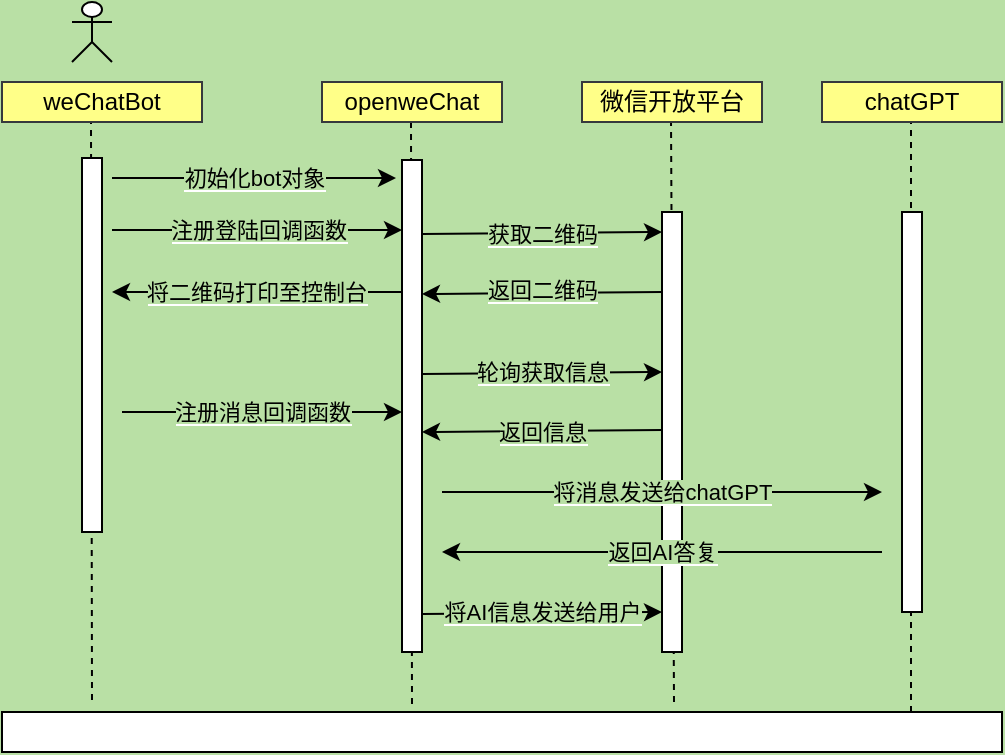 <mxfile version="20.8.13" type="github">
  <diagram name="第 1 页" id="avZ2fyNiAIYyVJhtNdak">
    <mxGraphModel dx="954" dy="534" grid="0" gridSize="10" guides="1" tooltips="1" connect="0" arrows="1" fold="1" page="1" pageScale="1" pageWidth="827" pageHeight="1169" background="#B9E0A5" math="0" shadow="0">
      <root>
        <mxCell id="0" />
        <mxCell id="1" parent="0" />
        <mxCell id="lABieaH--rDoVOybhZKd-36" value="" style="endArrow=none;html=1;rounded=1;fontColor=#000000;endFill=0;dashed=1;exitX=0.909;exitY=0;exitDx=0;exitDy=0;exitPerimeter=0;strokeWidth=1;" parent="1" edge="1" source="lABieaH--rDoVOybhZKd-29">
          <mxGeometry relative="1" as="geometry">
            <mxPoint x="515" y="364" as="sourcePoint" />
            <mxPoint x="514.5" y="100" as="targetPoint" />
            <mxPoint as="offset" />
          </mxGeometry>
        </mxCell>
        <mxCell id="lABieaH--rDoVOybhZKd-35" value="" style="endArrow=none;html=1;rounded=1;fontColor=#000000;endFill=0;dashed=1;exitX=0.672;exitY=-0.25;exitDx=0;exitDy=0;exitPerimeter=0;strokeWidth=1;" parent="1" edge="1" source="lABieaH--rDoVOybhZKd-29">
          <mxGeometry relative="1" as="geometry">
            <mxPoint x="395" y="362" as="sourcePoint" />
            <mxPoint x="394.5" y="98" as="targetPoint" />
            <mxPoint as="offset" />
          </mxGeometry>
        </mxCell>
        <mxCell id="lABieaH--rDoVOybhZKd-34" value="" style="endArrow=none;html=1;rounded=1;fontColor=#000000;endFill=0;dashed=1;exitX=0.41;exitY=-0.2;exitDx=0;exitDy=0;exitPerimeter=0;strokeWidth=1;" parent="1" edge="1" source="lABieaH--rDoVOybhZKd-29">
          <mxGeometry relative="1" as="geometry">
            <mxPoint x="265" y="364" as="sourcePoint" />
            <mxPoint x="264.5" y="100" as="targetPoint" />
            <mxPoint as="offset" />
          </mxGeometry>
        </mxCell>
        <mxCell id="lABieaH--rDoVOybhZKd-31" value="" style="endArrow=none;html=1;rounded=1;fontColor=#000000;endFill=0;dashed=1;exitX=0.09;exitY=-0.3;exitDx=0;exitDy=0;exitPerimeter=0;strokeWidth=1;" parent="1" source="lABieaH--rDoVOybhZKd-29" edge="1">
          <mxGeometry relative="1" as="geometry">
            <mxPoint x="104.5" y="166" as="sourcePoint" />
            <mxPoint x="104.5" y="100" as="targetPoint" />
            <mxPoint as="offset" />
          </mxGeometry>
        </mxCell>
        <mxCell id="lABieaH--rDoVOybhZKd-1" value="" style="shape=umlActor;verticalLabelPosition=bottom;verticalAlign=top;html=1;outlineConnect=0;" parent="1" vertex="1">
          <mxGeometry x="95" y="40" width="20" height="30" as="geometry" />
        </mxCell>
        <mxCell id="lABieaH--rDoVOybhZKd-2" value="weChatBot" style="rounded=0;whiteSpace=wrap;html=1;fillColor=#ffff88;strokeColor=#36393d;" parent="1" vertex="1">
          <mxGeometry x="60" y="80" width="100" height="20" as="geometry" />
        </mxCell>
        <mxCell id="lABieaH--rDoVOybhZKd-7" value="" style="rounded=0;whiteSpace=wrap;html=1;fontColor=#FFD966;" parent="1" vertex="1">
          <mxGeometry x="100" y="118" width="10" height="187" as="geometry" />
        </mxCell>
        <mxCell id="lABieaH--rDoVOybhZKd-9" value="&lt;font color=&quot;#000000&quot;&gt;openweChat&lt;/font&gt;" style="rounded=0;whiteSpace=wrap;html=1;fillColor=#ffff88;strokeColor=#36393d;" parent="1" vertex="1">
          <mxGeometry x="220" y="80" width="90" height="20" as="geometry" />
        </mxCell>
        <mxCell id="lABieaH--rDoVOybhZKd-10" value="" style="rounded=0;whiteSpace=wrap;html=1;fontColor=#FFD966;" parent="1" vertex="1">
          <mxGeometry x="260" y="119" width="10" height="246" as="geometry" />
        </mxCell>
        <mxCell id="lABieaH--rDoVOybhZKd-11" value="&lt;span style=&quot;background-color: rgb(185, 224, 165);&quot;&gt;注册登陆回调函数&lt;/span&gt;" style="endArrow=classic;html=1;rounded=0;fontColor=#000000;" parent="1" edge="1">
          <mxGeometry relative="1" as="geometry">
            <mxPoint x="115" y="154" as="sourcePoint" />
            <mxPoint x="260" y="154" as="targetPoint" />
            <mxPoint as="offset" />
          </mxGeometry>
        </mxCell>
        <mxCell id="lABieaH--rDoVOybhZKd-14" value="&lt;font color=&quot;#000000&quot;&gt;微信开放平台&lt;/font&gt;" style="rounded=0;whiteSpace=wrap;html=1;fillColor=#ffff88;strokeColor=#36393d;" parent="1" vertex="1">
          <mxGeometry x="350" y="80" width="90" height="20" as="geometry" />
        </mxCell>
        <mxCell id="lABieaH--rDoVOybhZKd-15" value="" style="rounded=0;whiteSpace=wrap;html=1;fontColor=#FFD966;" parent="1" vertex="1">
          <mxGeometry x="390" y="145" width="10" height="220" as="geometry" />
        </mxCell>
        <mxCell id="lABieaH--rDoVOybhZKd-16" value="&lt;span style=&quot;background-color: rgb(185, 224, 165);&quot;&gt;获取二维码&lt;/span&gt;" style="endArrow=classic;html=1;rounded=0;fontColor=#000000;" parent="1" edge="1">
          <mxGeometry relative="1" as="geometry">
            <mxPoint x="270" y="156" as="sourcePoint" />
            <mxPoint x="390" y="155" as="targetPoint" />
            <mxPoint as="offset" />
          </mxGeometry>
        </mxCell>
        <mxCell id="lABieaH--rDoVOybhZKd-17" value="&lt;span style=&quot;background-color: rgb(185, 224, 165);&quot;&gt;返回二维码&lt;/span&gt;" style="endArrow=classic;html=1;rounded=0;fontColor=#000000;" parent="1" edge="1">
          <mxGeometry x="0.0" relative="1" as="geometry">
            <mxPoint x="390" y="185" as="sourcePoint" />
            <mxPoint x="270" y="186" as="targetPoint" />
            <mxPoint y="-1" as="offset" />
          </mxGeometry>
        </mxCell>
        <mxCell id="lABieaH--rDoVOybhZKd-18" value="&lt;span style=&quot;background-color: rgb(185, 224, 165);&quot;&gt;将二维码打印至控制台&lt;/span&gt;" style="endArrow=classic;html=1;rounded=0;fontColor=#000000;" parent="1" edge="1">
          <mxGeometry x="0.007" relative="1" as="geometry">
            <mxPoint x="260" y="185" as="sourcePoint" />
            <mxPoint x="115" y="185" as="targetPoint" />
            <mxPoint as="offset" />
          </mxGeometry>
        </mxCell>
        <mxCell id="lABieaH--rDoVOybhZKd-20" value="&lt;font color=&quot;#000000&quot;&gt;chatGPT&lt;/font&gt;" style="rounded=0;whiteSpace=wrap;html=1;fillColor=#ffff88;strokeColor=#36393d;" parent="1" vertex="1">
          <mxGeometry x="470" y="80" width="90" height="20" as="geometry" />
        </mxCell>
        <mxCell id="lABieaH--rDoVOybhZKd-21" value="&lt;span style=&quot;background-color: rgb(185, 224, 165);&quot;&gt;注册消息回调函数&lt;/span&gt;" style="endArrow=classic;html=1;rounded=0;fontColor=#000000;" parent="1" edge="1">
          <mxGeometry relative="1" as="geometry">
            <mxPoint x="120" y="245" as="sourcePoint" />
            <mxPoint x="260" y="245" as="targetPoint" />
            <mxPoint as="offset" />
          </mxGeometry>
        </mxCell>
        <mxCell id="lABieaH--rDoVOybhZKd-22" value="&lt;span style=&quot;background-color: rgb(185, 224, 165);&quot;&gt;轮询获取信息&lt;/span&gt;" style="endArrow=classic;html=1;rounded=0;fontColor=#000000;" parent="1" edge="1">
          <mxGeometry x="0.0" relative="1" as="geometry">
            <mxPoint x="270" y="226" as="sourcePoint" />
            <mxPoint x="390" y="225" as="targetPoint" />
            <mxPoint y="-1" as="offset" />
          </mxGeometry>
        </mxCell>
        <mxCell id="lABieaH--rDoVOybhZKd-23" value="&lt;span style=&quot;background-color: rgb(185, 224, 165);&quot;&gt;返回信息&lt;/span&gt;" style="endArrow=classic;html=1;rounded=0;fontColor=#000000;" parent="1" edge="1">
          <mxGeometry x="0.0" y="1" relative="1" as="geometry">
            <mxPoint x="390" y="254" as="sourcePoint" />
            <mxPoint x="270" y="255" as="targetPoint" />
            <mxPoint as="offset" />
          </mxGeometry>
        </mxCell>
        <mxCell id="lABieaH--rDoVOybhZKd-25" value="&lt;span style=&quot;background-color: rgb(185, 224, 165);&quot;&gt;将消息发送给chatGPT&lt;/span&gt;" style="endArrow=classic;html=1;rounded=0;fontColor=#000000;" parent="1" edge="1">
          <mxGeometry relative="1" as="geometry">
            <mxPoint x="280" y="285" as="sourcePoint" />
            <mxPoint x="500" y="285" as="targetPoint" />
            <mxPoint as="offset" />
          </mxGeometry>
        </mxCell>
        <mxCell id="lABieaH--rDoVOybhZKd-26" value="" style="rounded=0;whiteSpace=wrap;html=1;fontColor=#FFD966;" parent="1" vertex="1">
          <mxGeometry x="510" y="145" width="10" height="200" as="geometry" />
        </mxCell>
        <mxCell id="lABieaH--rDoVOybhZKd-27" value="&lt;span style=&quot;background-color: rgb(185, 224, 165);&quot;&gt;返回AI答复&lt;/span&gt;" style="endArrow=classic;html=1;rounded=0;fontColor=#000000;" parent="1" edge="1">
          <mxGeometry relative="1" as="geometry">
            <mxPoint x="500" y="315" as="sourcePoint" />
            <mxPoint x="280" y="315" as="targetPoint" />
            <mxPoint as="offset" />
          </mxGeometry>
        </mxCell>
        <mxCell id="lABieaH--rDoVOybhZKd-28" value="&lt;span style=&quot;background-color: rgb(185, 224, 165);&quot;&gt;将AI信息发送给用户&lt;/span&gt;" style="endArrow=classic;html=1;rounded=0;fontColor=#000000;" parent="1" edge="1">
          <mxGeometry y="1" relative="1" as="geometry">
            <mxPoint x="270" y="346" as="sourcePoint" />
            <mxPoint x="390" y="345" as="targetPoint" />
            <mxPoint as="offset" />
          </mxGeometry>
        </mxCell>
        <mxCell id="lABieaH--rDoVOybhZKd-29" value="" style="rounded=0;whiteSpace=wrap;html=1;fontColor=#000000;" parent="1" vertex="1">
          <mxGeometry x="60" y="395" width="500" height="20" as="geometry" />
        </mxCell>
        <mxCell id="v8zsSPS--b8KBBto4APV-1" value="&lt;span style=&quot;background-color: rgb(185, 224, 165);&quot;&gt;初始化bot对象&lt;/span&gt;" style="endArrow=classic;html=1;rounded=0;fontColor=#000000;" edge="1" parent="1">
          <mxGeometry relative="1" as="geometry">
            <mxPoint x="115" y="128" as="sourcePoint" />
            <mxPoint x="257" y="128" as="targetPoint" />
            <mxPoint as="offset" />
          </mxGeometry>
        </mxCell>
      </root>
    </mxGraphModel>
  </diagram>
</mxfile>
